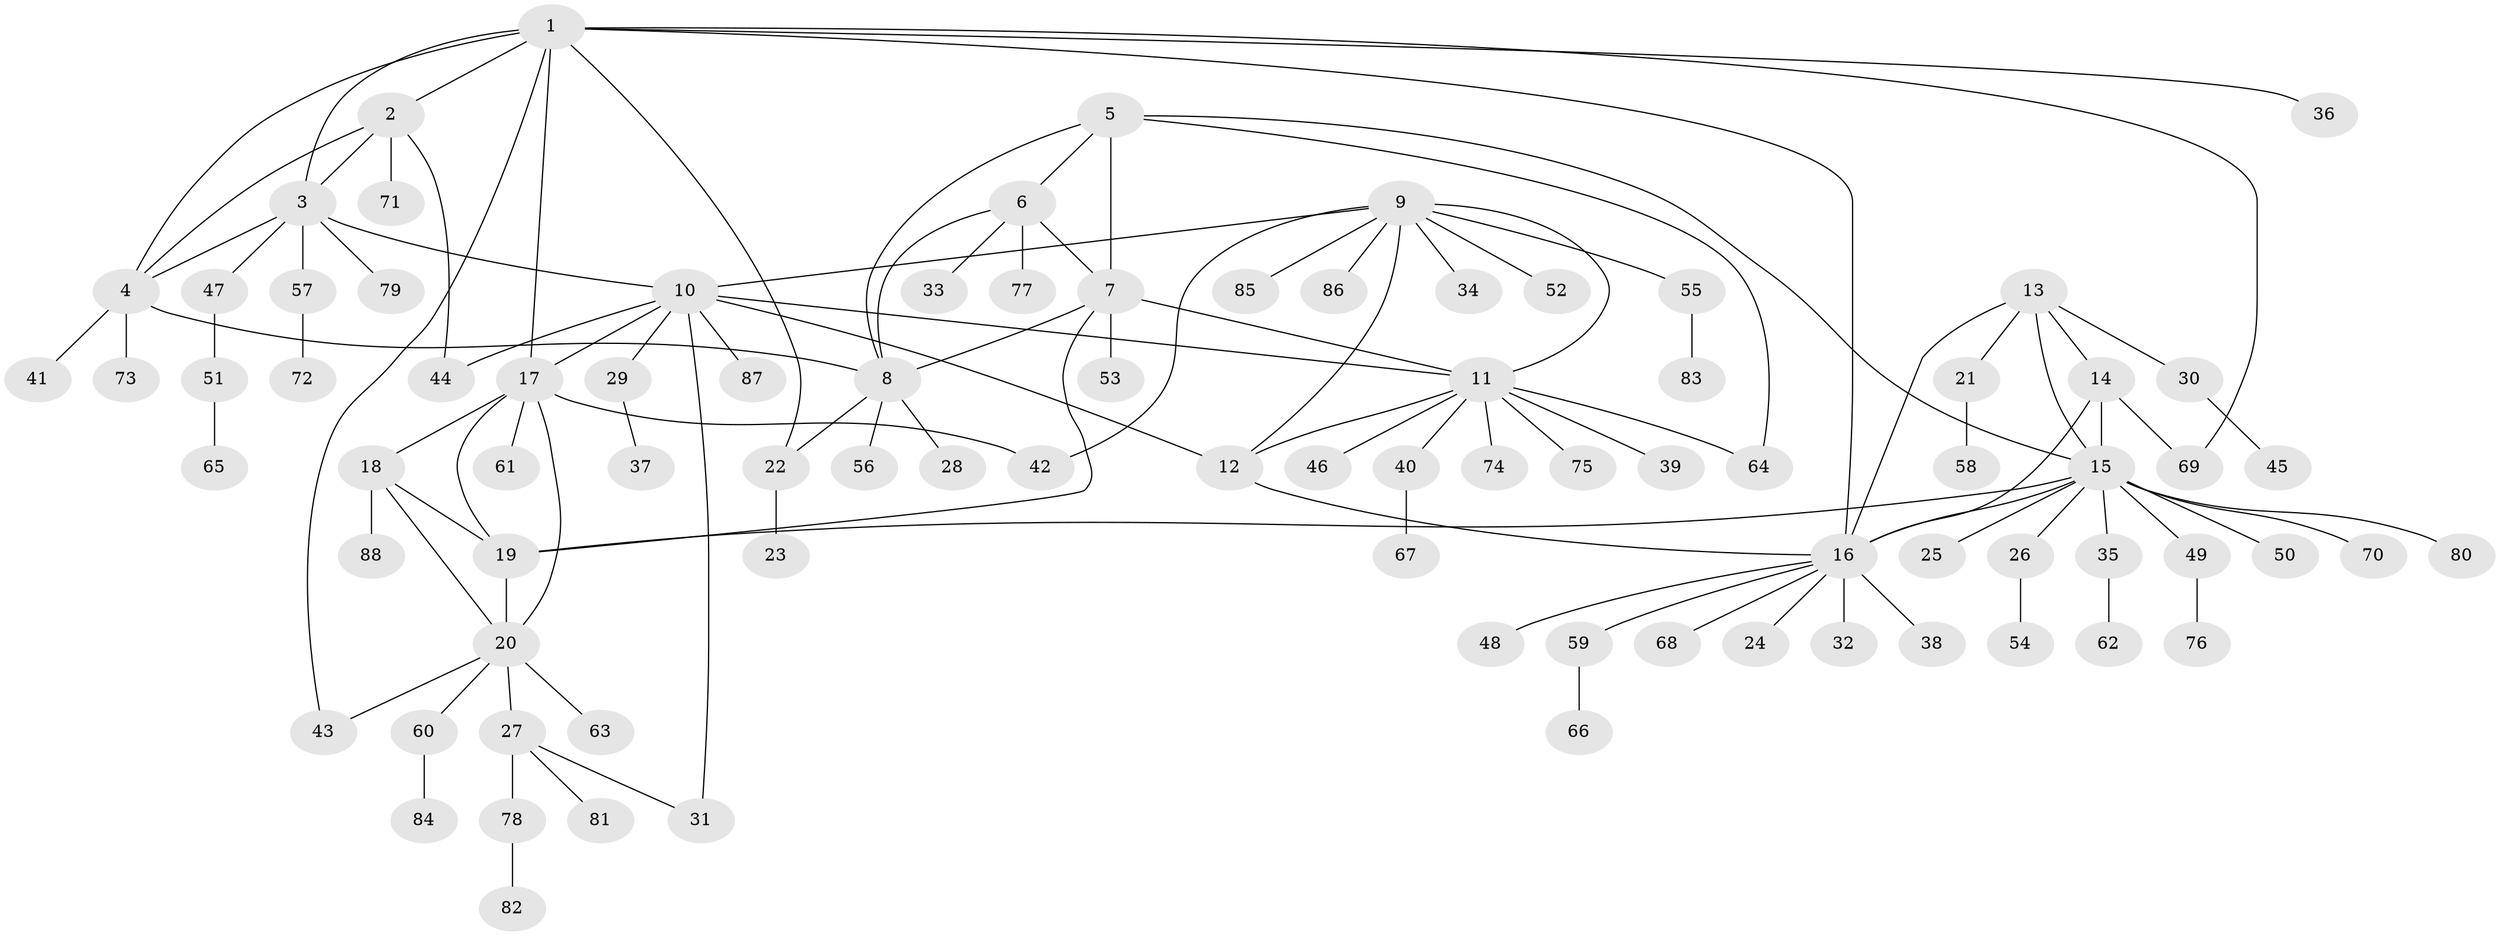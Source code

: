 // coarse degree distribution, {6: 0.08571428571428572, 3: 0.02857142857142857, 7: 0.02857142857142857, 5: 0.05714285714285714, 8: 0.05714285714285714, 2: 0.14285714285714285, 13: 0.02857142857142857, 4: 0.02857142857142857, 1: 0.5428571428571428}
// Generated by graph-tools (version 1.1) at 2025/19/03/04/25 18:19:36]
// undirected, 88 vertices, 115 edges
graph export_dot {
graph [start="1"]
  node [color=gray90,style=filled];
  1;
  2;
  3;
  4;
  5;
  6;
  7;
  8;
  9;
  10;
  11;
  12;
  13;
  14;
  15;
  16;
  17;
  18;
  19;
  20;
  21;
  22;
  23;
  24;
  25;
  26;
  27;
  28;
  29;
  30;
  31;
  32;
  33;
  34;
  35;
  36;
  37;
  38;
  39;
  40;
  41;
  42;
  43;
  44;
  45;
  46;
  47;
  48;
  49;
  50;
  51;
  52;
  53;
  54;
  55;
  56;
  57;
  58;
  59;
  60;
  61;
  62;
  63;
  64;
  65;
  66;
  67;
  68;
  69;
  70;
  71;
  72;
  73;
  74;
  75;
  76;
  77;
  78;
  79;
  80;
  81;
  82;
  83;
  84;
  85;
  86;
  87;
  88;
  1 -- 2;
  1 -- 3;
  1 -- 4;
  1 -- 16;
  1 -- 17;
  1 -- 22;
  1 -- 36;
  1 -- 43;
  1 -- 69;
  2 -- 3;
  2 -- 4;
  2 -- 44;
  2 -- 71;
  3 -- 4;
  3 -- 10;
  3 -- 47;
  3 -- 57;
  3 -- 79;
  4 -- 8;
  4 -- 41;
  4 -- 73;
  5 -- 6;
  5 -- 7;
  5 -- 8;
  5 -- 15;
  5 -- 64;
  6 -- 7;
  6 -- 8;
  6 -- 33;
  6 -- 77;
  7 -- 8;
  7 -- 11;
  7 -- 19;
  7 -- 53;
  8 -- 22;
  8 -- 28;
  8 -- 56;
  9 -- 10;
  9 -- 11;
  9 -- 12;
  9 -- 34;
  9 -- 42;
  9 -- 52;
  9 -- 55;
  9 -- 85;
  9 -- 86;
  10 -- 11;
  10 -- 12;
  10 -- 17;
  10 -- 29;
  10 -- 31;
  10 -- 44;
  10 -- 87;
  11 -- 12;
  11 -- 39;
  11 -- 40;
  11 -- 46;
  11 -- 64;
  11 -- 74;
  11 -- 75;
  12 -- 16;
  13 -- 14;
  13 -- 15;
  13 -- 16;
  13 -- 21;
  13 -- 30;
  14 -- 15;
  14 -- 16;
  14 -- 69;
  15 -- 16;
  15 -- 19;
  15 -- 25;
  15 -- 26;
  15 -- 35;
  15 -- 49;
  15 -- 50;
  15 -- 70;
  15 -- 80;
  16 -- 24;
  16 -- 32;
  16 -- 38;
  16 -- 48;
  16 -- 59;
  16 -- 68;
  17 -- 18;
  17 -- 19;
  17 -- 20;
  17 -- 42;
  17 -- 61;
  18 -- 19;
  18 -- 20;
  18 -- 88;
  19 -- 20;
  20 -- 27;
  20 -- 43;
  20 -- 60;
  20 -- 63;
  21 -- 58;
  22 -- 23;
  26 -- 54;
  27 -- 31;
  27 -- 78;
  27 -- 81;
  29 -- 37;
  30 -- 45;
  35 -- 62;
  40 -- 67;
  47 -- 51;
  49 -- 76;
  51 -- 65;
  55 -- 83;
  57 -- 72;
  59 -- 66;
  60 -- 84;
  78 -- 82;
}
